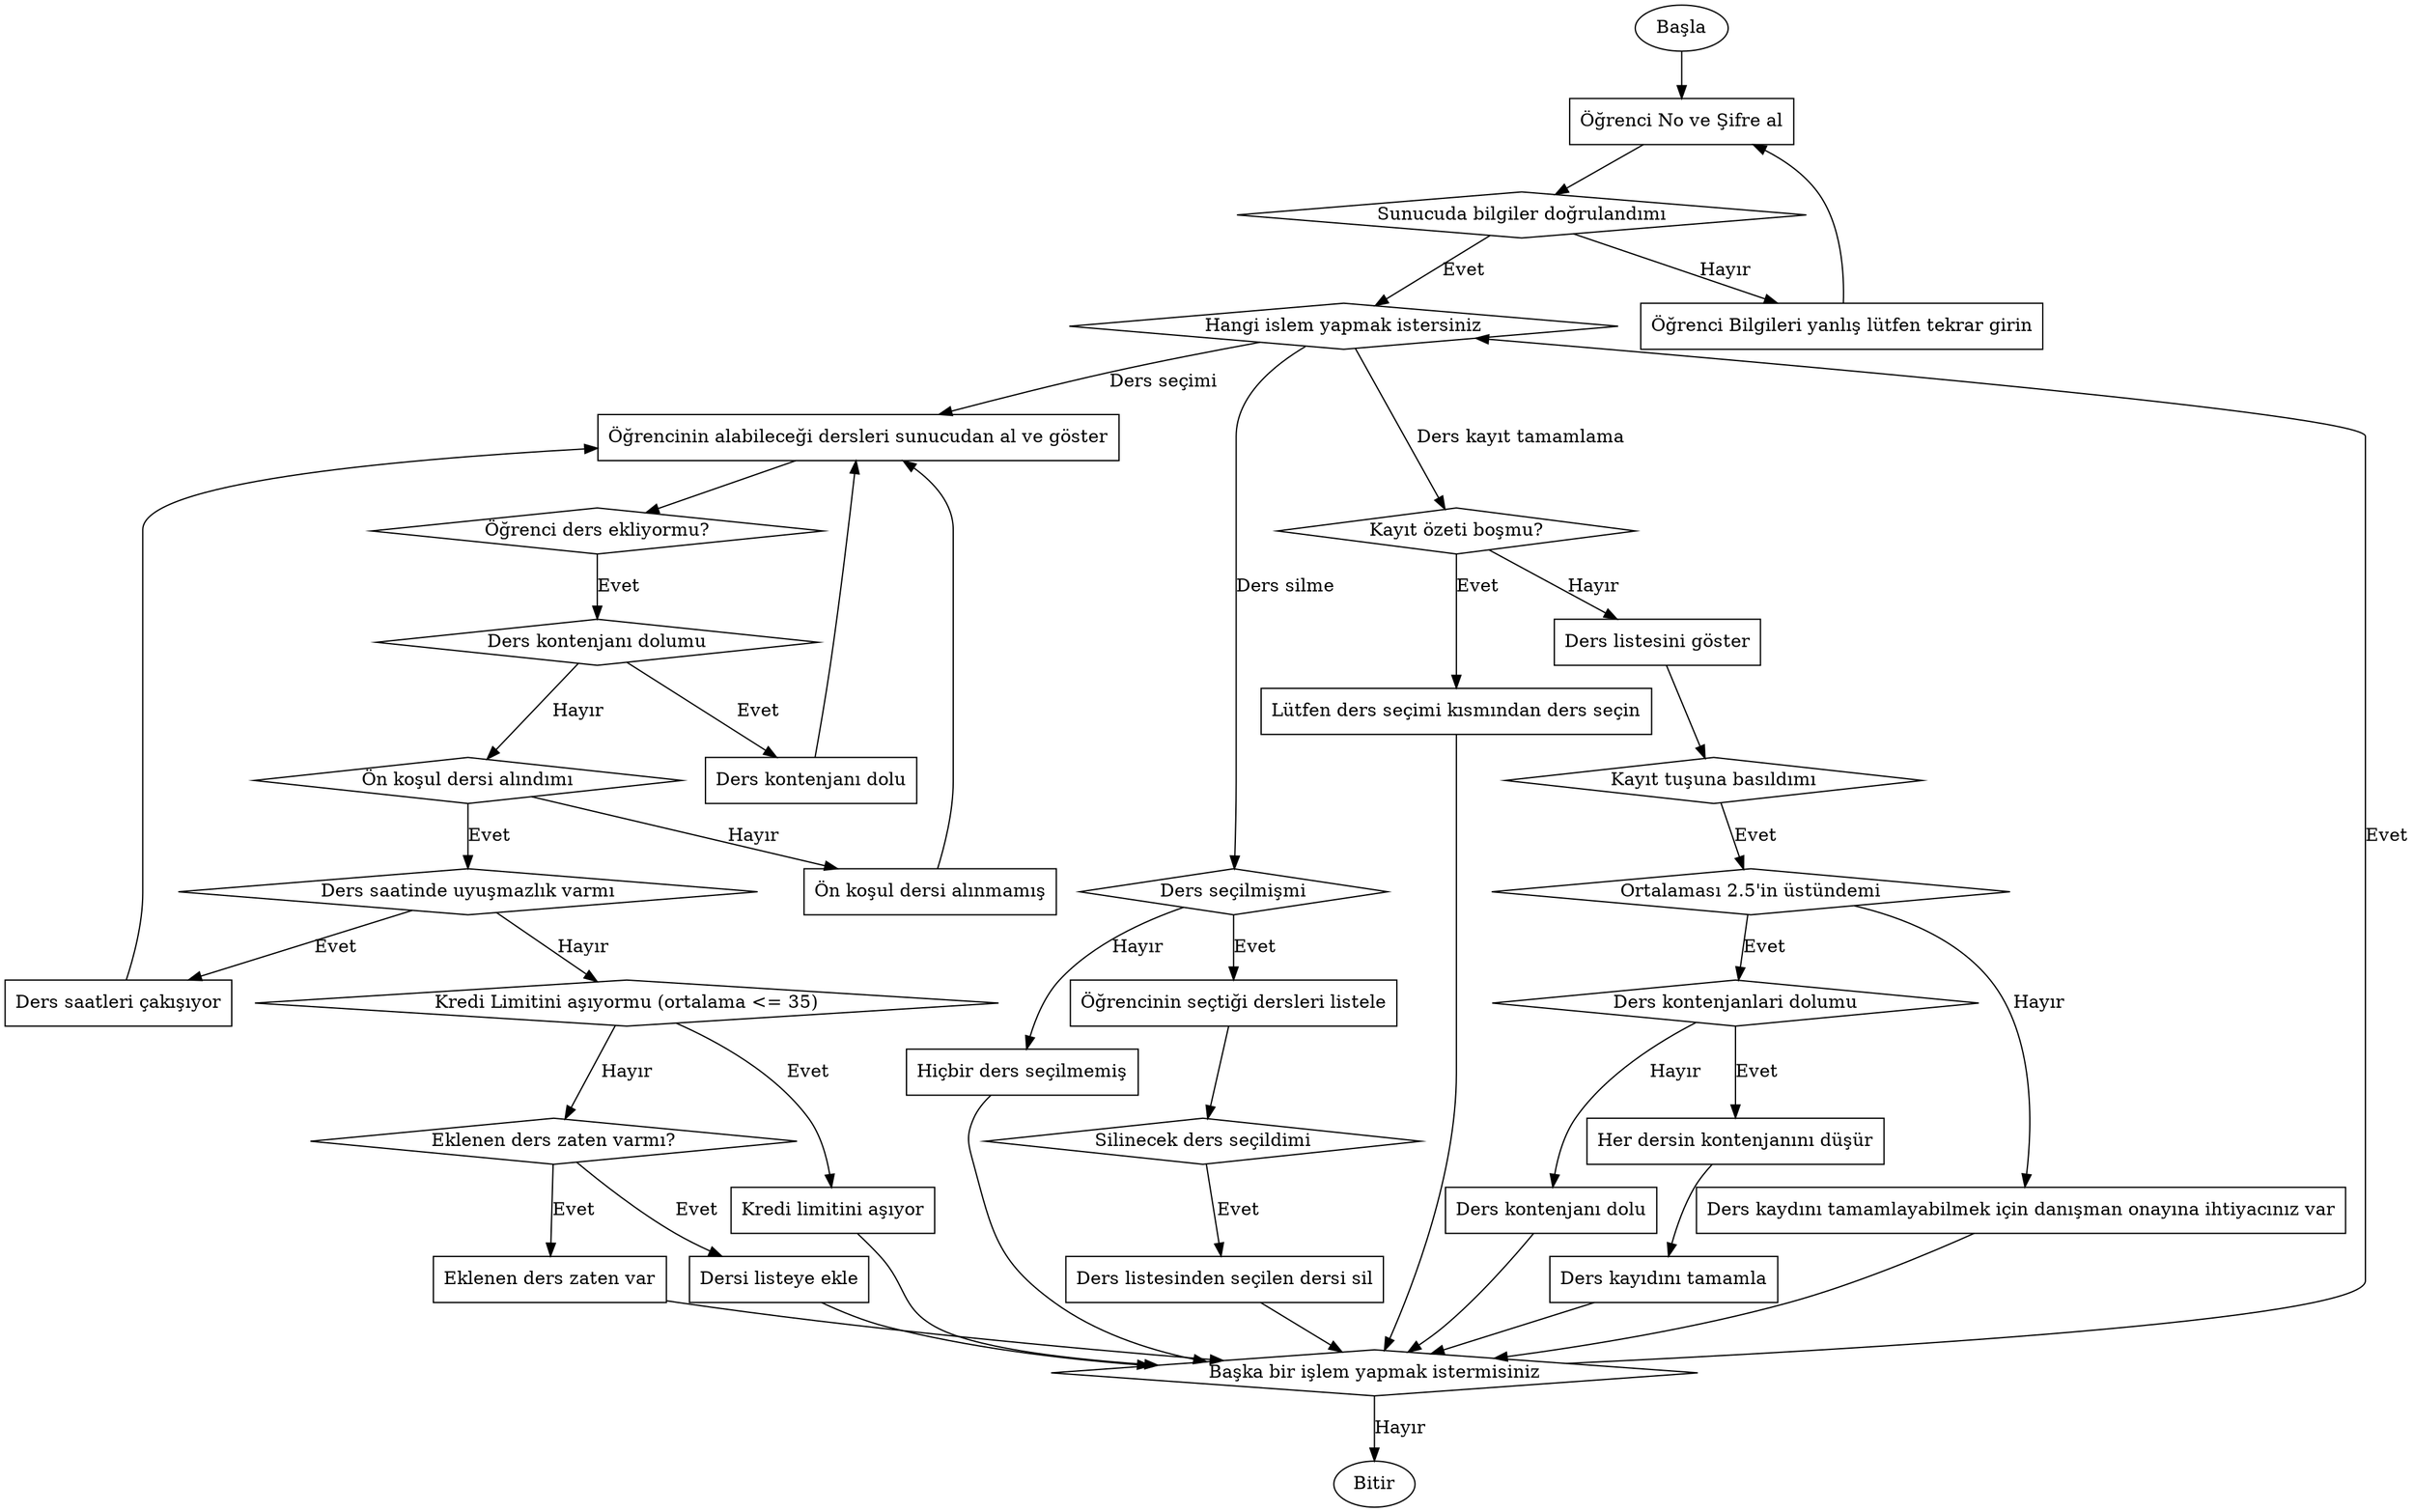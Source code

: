 digraph G{
    start [label="Başla"]
    ogrenci_bilgilerini_al [label="Öğrenci No ve Şifre al", shape=rectangle]
    ogrenci_bilgileri_dogrumu [label="Sunucuda bilgiler doğrulandımı", shape=diamond]
    ogrenci_bilgileri_yanlis [label="Öğrenci Bilgileri yanlış lütfen tekrar girin", shape=rectangle]
    hangi_islem [label="Hangi islem yapmak istersiniz", shape=diamond]
    bitir [label="Bitir", shape=oval]
    
    start -> ogrenci_bilgilerini_al -> ogrenci_bilgileri_dogrumu
    ogrenci_bilgileri_dogrumu -> ogrenci_bilgileri_yanlis [label="Hayır"]
    ogrenci_bilgileri_yanlis -> ogrenci_bilgilerini_al
    ogrenci_bilgileri_dogrumu -> hangi_islem [label="Evet"]
    hangi_islem -> dersleri_listele [label="Ders seçimi"]
    hangi_islem -> secilen_dersler_bosmu [label="Ders silme"]
    hangi_islem -> kayit_ozet_bosmu [label="Ders kayıt tamamlama"]
    baska_islem -> bitir [label="Hayır"]
    baska_islem -> hangi_islem [label="Evet"]
    subgraph ders_secimi{
        ders_sectimi [label="Öğrenci ders ekliyormu?", shape=diamond]
        dersleri_listele [label="Öğrencinin alabileceği dersleri sunucudan al ve göster", shape=rectangle]
        ders_kontenjani_dolumu [label="Ders kontenjanı dolumu", shape=diamond]
        ders_kontenjani_dolu [label="Ders kontenjanı dolu", shape=rectangle]
        on_kosul_karsilaniyormu [label="Ön koşul dersi alındımı", shape=diamond]
        ders_saati_cakisiyormu [label="Ders saatinde uyuşmazlık varmı", shape=diamond]
        ders_listeye_ekle [label="Dersi listeye ekle", shape=rectangle]
        on_kosul_karsilanmiyor [label="Ön koşul dersi alınmamış", shape=rectangle]
        ders_saatleri_cakisiyor [label="Ders saatleri çakışıyor", shape=rectangle]
        kredi_limitini_asiyormu [label="Kredi Limitini aşıyormu (ortalama <= 35)", shape=diamond]
        kredi_limitini_asiyor [label="Kredi limitini aşıyor", shape=rectangle]
        eklenen_ders_zaten_varmi [label="Eklenen ders zaten varmı?", shape= diamond]
        eklenen_ders_zaten_var [label="Eklenen ders zaten var", shape=rectangle]
        secilen_dersleri_listele [label="Öğrencinin seçtiği dersleri listele", shape=rectangle]
        secilen_dersler_bosmu [label="Ders seçilmişmi", shape=diamond]
        secilen_dersler_bos [label="Hiçbir ders seçilmemiş", shape=rectangle]
        silinecek_ders_secildimi [label="Silinecek ders seçildimi", shape=diamond]
        secilen_dersi_sil [label="Ders listesinden seçilen dersi sil", shape= rectangle]
        baska_islem[label="Başka bir işlem yapmak istermisiniz", shape=diamond]
        
        dersleri_listele -> ders_sectimi
        ders_sectimi -> ders_kontenjani_dolumu [label="Evet"]
        ders_kontenjani_dolumu -> on_kosul_karsilaniyormu [label="Hayır"]
        ders_kontenjani_dolumu -> ders_kontenjani_dolu [label="Evet"]
        ders_kontenjani_dolu -> dersleri_listele
        on_kosul_karsilaniyormu -> ders_saati_cakisiyormu [label="Evet"]
        on_kosul_karsilaniyormu -> on_kosul_karsilanmiyor [label="Hayır"]
        on_kosul_karsilanmiyor -> dersleri_listele
        ders_saati_cakisiyormu -> kredi_limitini_asiyormu [label="Hayır"]
        ders_saati_cakisiyormu -> ders_saatleri_cakisiyor [label="Evet"]
        ders_saatleri_cakisiyor -> dersleri_listele
        kredi_limitini_asiyormu -> kredi_limitini_asiyor [label="Evet"]
        kredi_limitini_asiyor -> baska_islem
        kredi_limitini_asiyormu -> eklenen_ders_zaten_varmi [label="Hayır"]
        eklenen_ders_zaten_varmi -> eklenen_ders_zaten_var [label="Evet"]
        eklenen_ders_zaten_var -> baska_islem
        eklenen_ders_zaten_varmi -> ders_listeye_ekle [label="Evet"]
        ders_listeye_ekle -> baska_islem
        
        secilen_dersler_bosmu -> secilen_dersler_bos [label="Hayır"]
        secilen_dersler_bos -> baska_islem
        secilen_dersler_bosmu -> secilen_dersleri_listele [label="Evet"]
        secilen_dersleri_listele -> silinecek_ders_secildimi
        silinecek_ders_secildimi -> secilen_dersi_sil [label="Evet"]
        secilen_dersi_sil -> baska_islem
    }
    subgraph ders_kayit_tamamla{
        kayit_ozet_bosmu [label="Kayıt özeti boşmu?", shape = diamond]
        kayit_ozet_bos [label="Lütfen ders seçimi kısmından ders seçin", shape = rectangle]
        kayit_ozet_goster [label="Ders listesini göster", shape = rectangle]
        kayit_tusuna_basildimi [label="Kayıt tuşuna basıldımı", shape = diamond]
        ortalamasi_yeterlimi [label="Ortalaması 2.5'in üstündemi", shape=diamond]
        ortalamasi_yetersiz [label="Ders kaydını tamamlayabilmek için danışman onayına ihtiyacınız var", shape=rectangle]
        derslerin_kontenjanlarini_kontrol_et [label="Ders kontenjanlari dolumu", shape=diamond]
        dersin_kontenjani_dolu [label="Ders kontenjanı dolu", shape=rectangle]
        derslerin_kontenjanlarini_dusur [label="Her dersin kontenjanını düşür", shape=rectangle]
        kayit_tamamla [label="Ders kayıdını tamamla", shape=rectangle]
        
        kayit_ozet_bosmu -> kayit_ozet_bos [label="Evet"]
        kayit_ozet_bos -> baska_islem
        kayit_ozet_bosmu -> kayit_ozet_goster [label="Hayır"]
        kayit_ozet_goster -> kayit_tusuna_basildimi
        kayit_tusuna_basildimi -> ortalamasi_yeterlimi [label="Evet"]
        ortalamasi_yeterlimi -> derslerin_kontenjanlarini_kontrol_et [label="Evet"]
        ortalamasi_yeterlimi -> ortalamasi_yetersiz [label="Hayır"]
        ortalamasi_yetersiz -> baska_islem
        derslerin_kontenjanlarini_kontrol_et -> derslerin_kontenjanlarini_dusur [label="Evet"]
        derslerin_kontenjanlarini_kontrol_et -> dersin_kontenjani_dolu [label="Hayır"]
        derslerin_kontenjanlarini_dusur -> kayit_tamamla -> baska_islem
        dersin_kontenjani_dolu -> baska_islem
    }
}